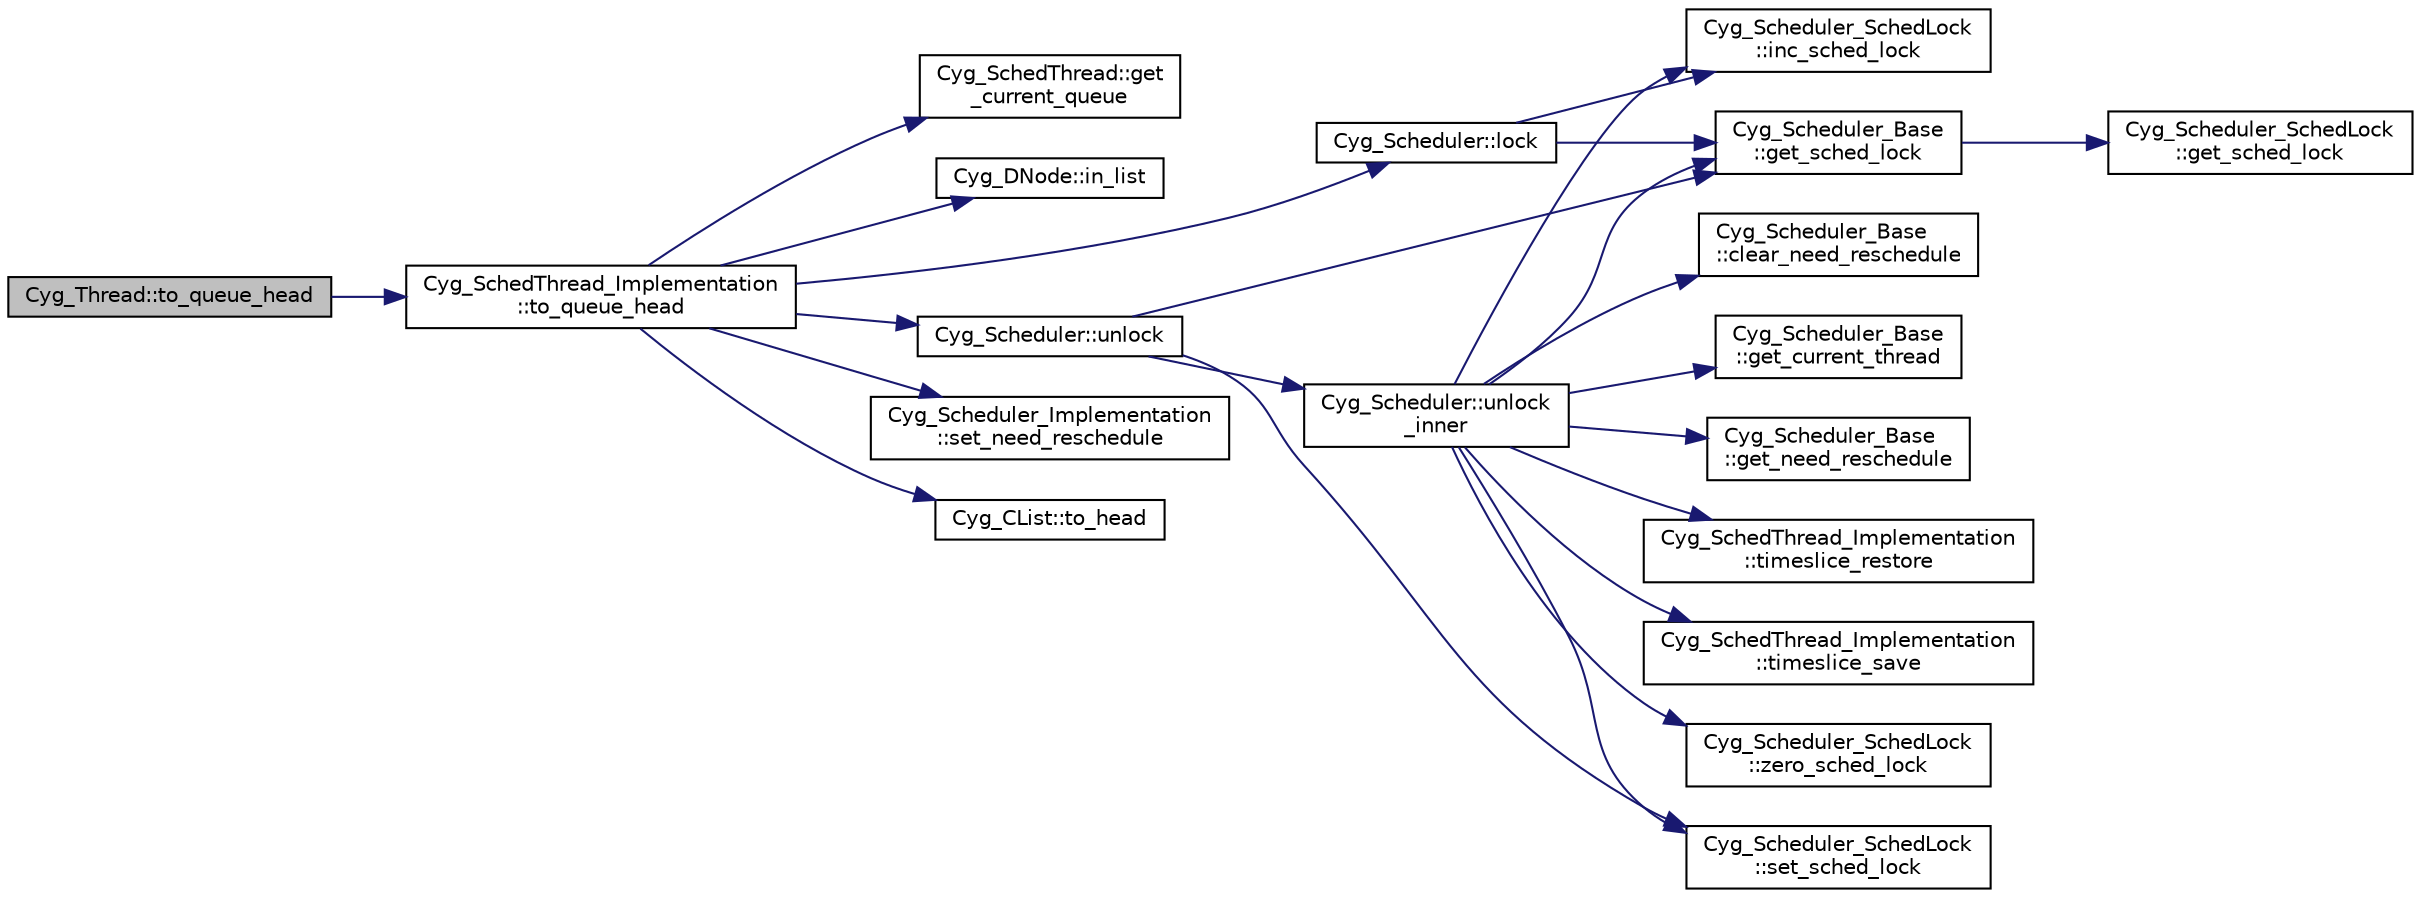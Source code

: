 digraph "Cyg_Thread::to_queue_head"
{
  edge [fontname="Helvetica",fontsize="10",labelfontname="Helvetica",labelfontsize="10"];
  node [fontname="Helvetica",fontsize="10",shape=record];
  rankdir="LR";
  Node1 [label="Cyg_Thread::to_queue_head",height=0.2,width=0.4,color="black", fillcolor="grey75", style="filled" fontcolor="black"];
  Node1 -> Node2 [color="midnightblue",fontsize="10",style="solid",fontname="Helvetica"];
  Node2 [label="Cyg_SchedThread_Implementation\l::to_queue_head",height=0.2,width=0.4,color="black", fillcolor="white", style="filled",URL="$class_cyg___sched_thread___implementation.html#aee50d5d34fb606e54d3652ed9a234c37"];
  Node2 -> Node3 [color="midnightblue",fontsize="10",style="solid",fontname="Helvetica"];
  Node3 [label="Cyg_SchedThread::get\l_current_queue",height=0.2,width=0.4,color="black", fillcolor="white", style="filled",URL="$class_cyg___sched_thread.html#a44b845948cca89f3957ab7f9d0eea76e"];
  Node2 -> Node4 [color="midnightblue",fontsize="10",style="solid",fontname="Helvetica"];
  Node4 [label="Cyg_DNode::in_list",height=0.2,width=0.4,color="black", fillcolor="white", style="filled",URL="$class_cyg___d_node.html#ac87bd92c8ceb282ab2ccfcfe3c659761"];
  Node2 -> Node5 [color="midnightblue",fontsize="10",style="solid",fontname="Helvetica"];
  Node5 [label="Cyg_Scheduler::lock",height=0.2,width=0.4,color="black", fillcolor="white", style="filled",URL="$class_cyg___scheduler.html#abf33bab81b402f8f58ecb3c775e8a026"];
  Node5 -> Node6 [color="midnightblue",fontsize="10",style="solid",fontname="Helvetica"];
  Node6 [label="Cyg_Scheduler_Base\l::get_sched_lock",height=0.2,width=0.4,color="black", fillcolor="white", style="filled",URL="$class_cyg___scheduler___base.html#a5a5f50e73c8a6deec8feae3799132e20"];
  Node6 -> Node7 [color="midnightblue",fontsize="10",style="solid",fontname="Helvetica"];
  Node7 [label="Cyg_Scheduler_SchedLock\l::get_sched_lock",height=0.2,width=0.4,color="black", fillcolor="white", style="filled",URL="$class_cyg___scheduler___sched_lock.html#a5f941d084757c857ef26eaad492265ac"];
  Node5 -> Node8 [color="midnightblue",fontsize="10",style="solid",fontname="Helvetica"];
  Node8 [label="Cyg_Scheduler_SchedLock\l::inc_sched_lock",height=0.2,width=0.4,color="black", fillcolor="white", style="filled",URL="$class_cyg___scheduler___sched_lock.html#ab17790e36a73579ead9df6b1892780c6"];
  Node2 -> Node9 [color="midnightblue",fontsize="10",style="solid",fontname="Helvetica"];
  Node9 [label="Cyg_Scheduler_Implementation\l::set_need_reschedule",height=0.2,width=0.4,color="black", fillcolor="white", style="filled",URL="$class_cyg___scheduler___implementation.html#a891a2a6e80c1d8c36d1546da91bfb1b8"];
  Node2 -> Node10 [color="midnightblue",fontsize="10",style="solid",fontname="Helvetica"];
  Node10 [label="Cyg_CList::to_head",height=0.2,width=0.4,color="black", fillcolor="white", style="filled",URL="$class_cyg___c_list.html#a49955e2ef36e73238c4dc2098c581ee0"];
  Node2 -> Node11 [color="midnightblue",fontsize="10",style="solid",fontname="Helvetica"];
  Node11 [label="Cyg_Scheduler::unlock",height=0.2,width=0.4,color="black", fillcolor="white", style="filled",URL="$class_cyg___scheduler.html#a362916327f3b75af4b104272f6c9e466"];
  Node11 -> Node6 [color="midnightblue",fontsize="10",style="solid",fontname="Helvetica"];
  Node11 -> Node12 [color="midnightblue",fontsize="10",style="solid",fontname="Helvetica"];
  Node12 [label="Cyg_Scheduler_SchedLock\l::set_sched_lock",height=0.2,width=0.4,color="black", fillcolor="white", style="filled",URL="$class_cyg___scheduler___sched_lock.html#a917f304e58f2f95467ff25e2ee22d027"];
  Node11 -> Node13 [color="midnightblue",fontsize="10",style="solid",fontname="Helvetica"];
  Node13 [label="Cyg_Scheduler::unlock\l_inner",height=0.2,width=0.4,color="black", fillcolor="white", style="filled",URL="$class_cyg___scheduler.html#a529555a4995ebd4ddab69edd0d4f766f"];
  Node13 -> Node14 [color="midnightblue",fontsize="10",style="solid",fontname="Helvetica"];
  Node14 [label="Cyg_Scheduler_Base\l::clear_need_reschedule",height=0.2,width=0.4,color="black", fillcolor="white", style="filled",URL="$class_cyg___scheduler___base.html#a6d90dadb5d732756eb2f1acdedb54aa2"];
  Node13 -> Node15 [color="midnightblue",fontsize="10",style="solid",fontname="Helvetica"];
  Node15 [label="Cyg_Scheduler_Base\l::get_current_thread",height=0.2,width=0.4,color="black", fillcolor="white", style="filled",URL="$class_cyg___scheduler___base.html#a32d18e404cb32e320a3cc0a2b99a54c3"];
  Node13 -> Node16 [color="midnightblue",fontsize="10",style="solid",fontname="Helvetica"];
  Node16 [label="Cyg_Scheduler_Base\l::get_need_reschedule",height=0.2,width=0.4,color="black", fillcolor="white", style="filled",URL="$class_cyg___scheduler___base.html#acf6dbf969ef22dea4f5ece6a31aa6303"];
  Node13 -> Node6 [color="midnightblue",fontsize="10",style="solid",fontname="Helvetica"];
  Node13 -> Node8 [color="midnightblue",fontsize="10",style="solid",fontname="Helvetica"];
  Node13 -> Node12 [color="midnightblue",fontsize="10",style="solid",fontname="Helvetica"];
  Node13 -> Node17 [color="midnightblue",fontsize="10",style="solid",fontname="Helvetica"];
  Node17 [label="Cyg_SchedThread_Implementation\l::timeslice_restore",height=0.2,width=0.4,color="black", fillcolor="white", style="filled",URL="$class_cyg___sched_thread___implementation.html#a25b9b22611b251e02b5850c6e60a748c"];
  Node13 -> Node18 [color="midnightblue",fontsize="10",style="solid",fontname="Helvetica"];
  Node18 [label="Cyg_SchedThread_Implementation\l::timeslice_save",height=0.2,width=0.4,color="black", fillcolor="white", style="filled",URL="$class_cyg___sched_thread___implementation.html#aa7657aa012164cd46db44da20d242274"];
  Node13 -> Node19 [color="midnightblue",fontsize="10",style="solid",fontname="Helvetica"];
  Node19 [label="Cyg_Scheduler_SchedLock\l::zero_sched_lock",height=0.2,width=0.4,color="black", fillcolor="white", style="filled",URL="$class_cyg___scheduler___sched_lock.html#a47cf05e000f2d76663b65f2b614c4c95"];
}
